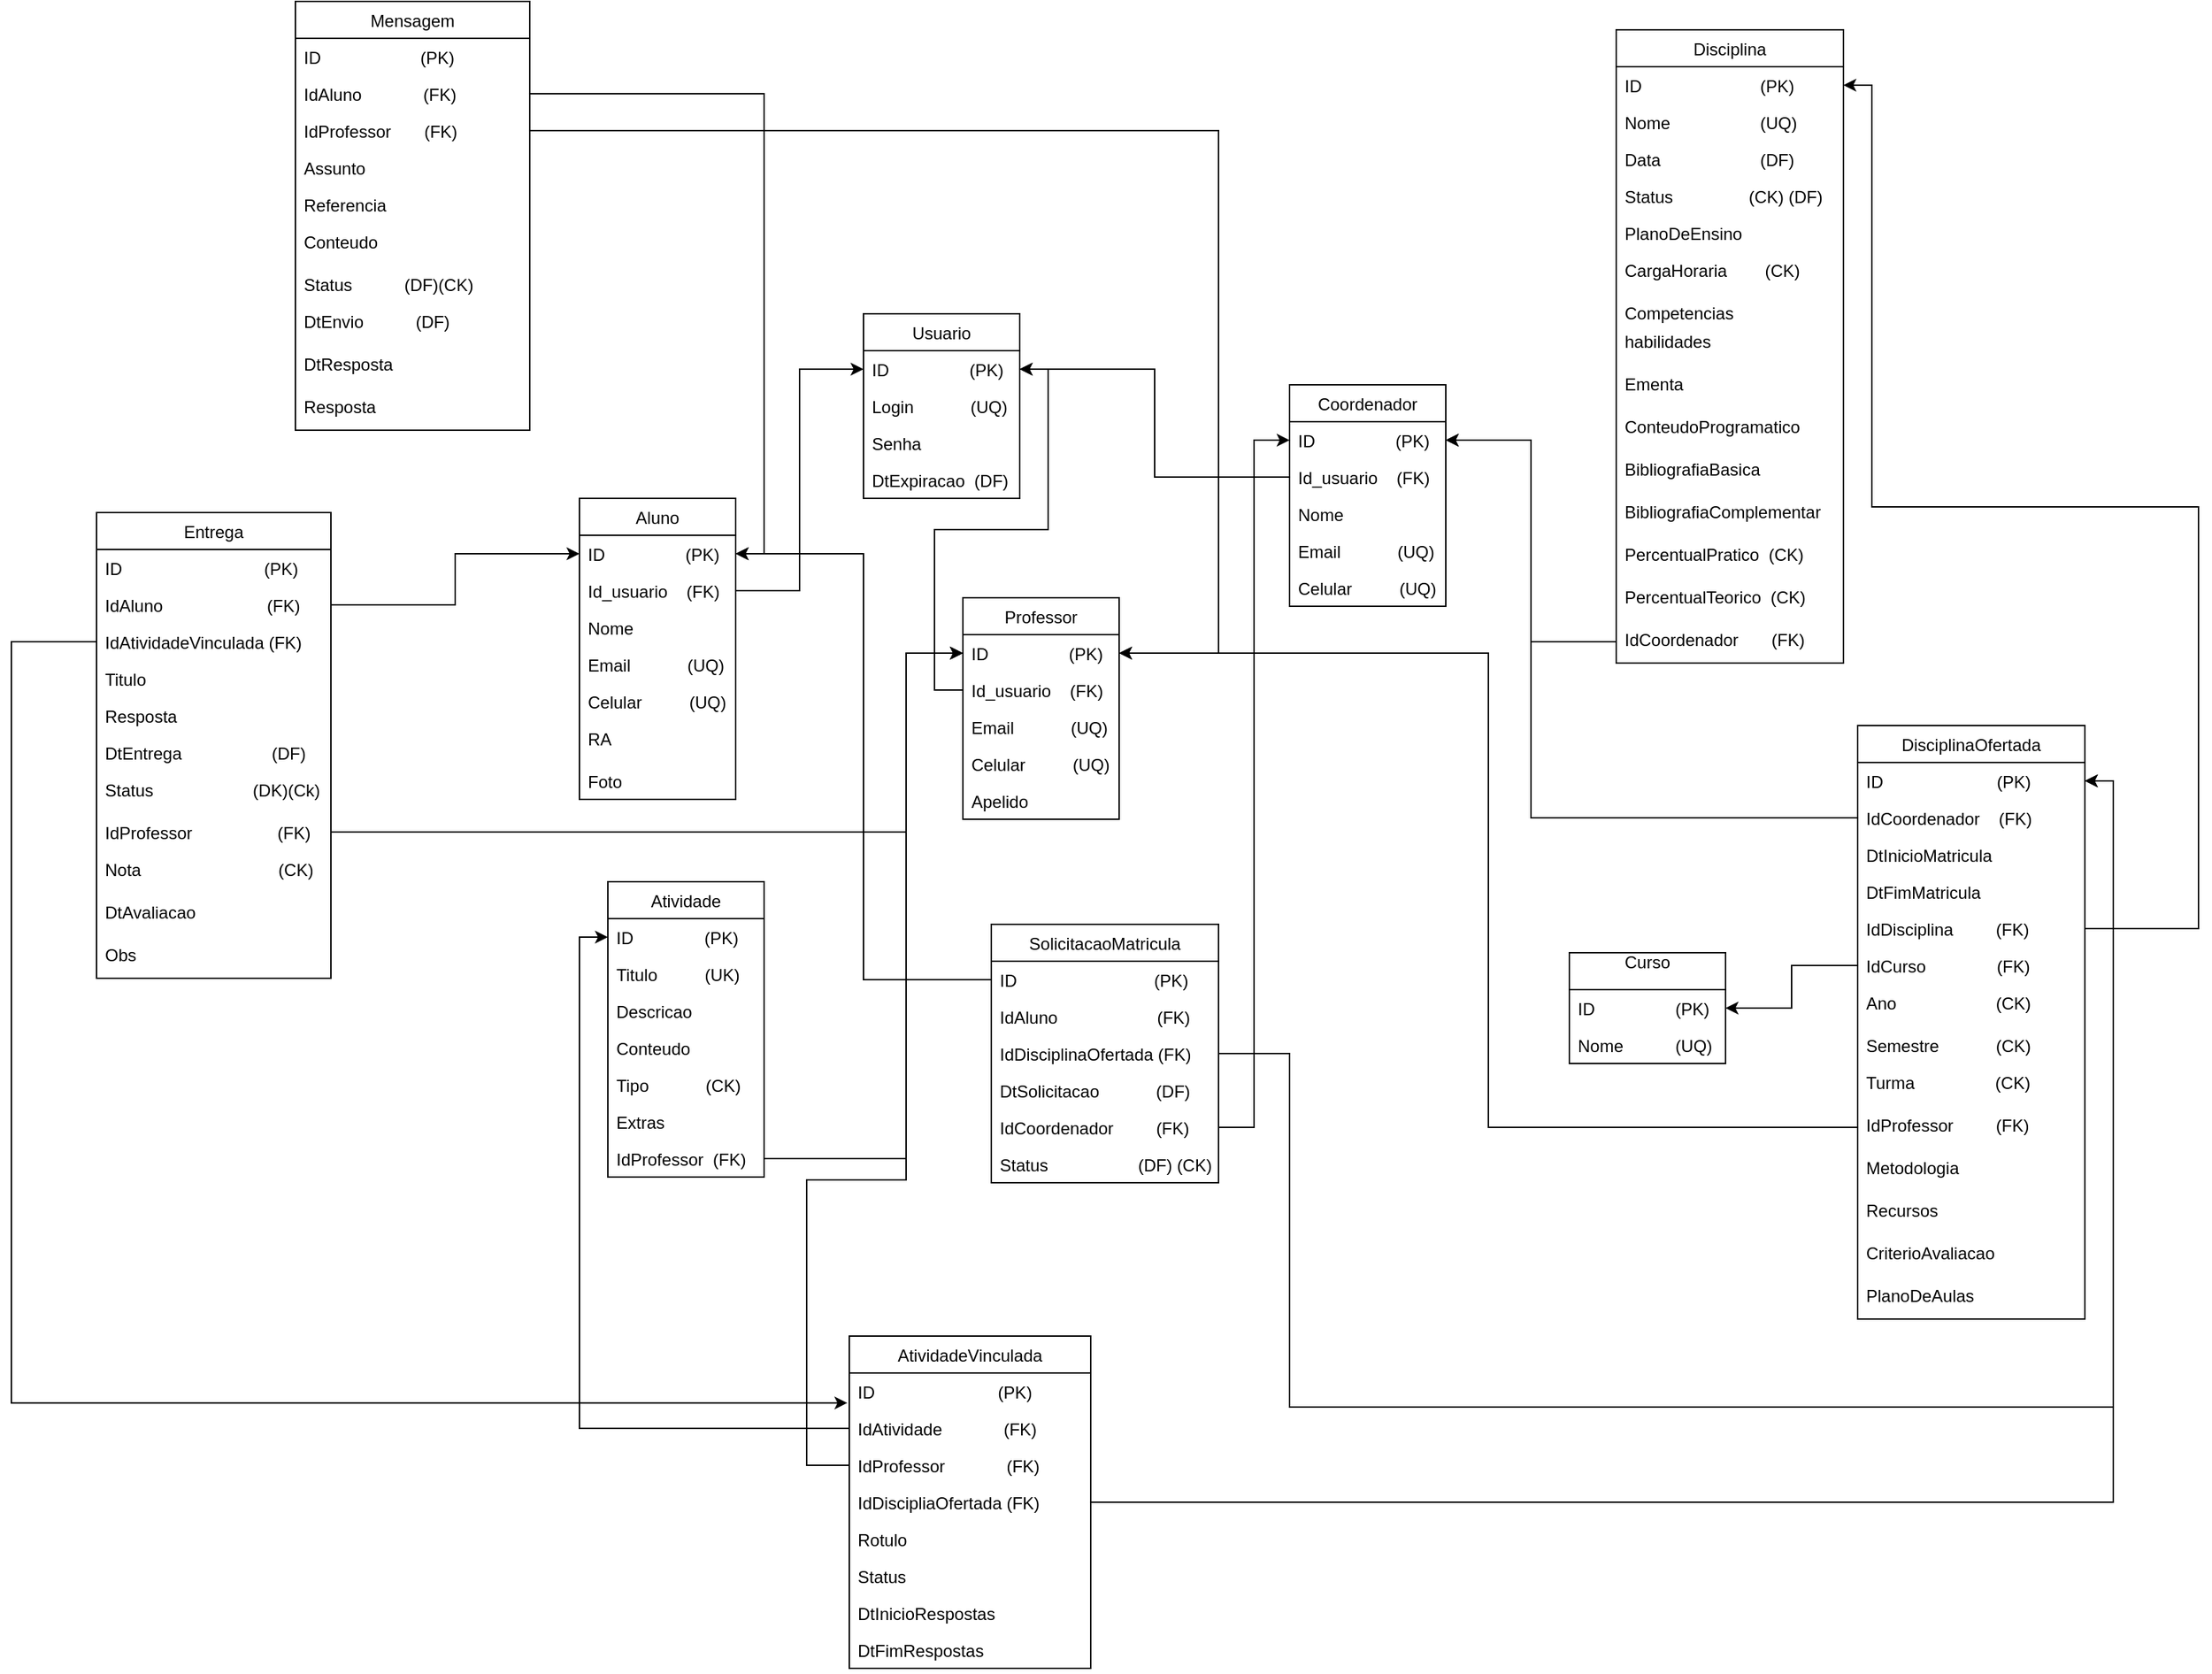 <mxfile version="13.7.5" type="github"><diagram id="BWBoH5i-wbU4Vv_c8Meh" name="Page-1"><mxGraphModel dx="3155" dy="2645" grid="1" gridSize="10" guides="1" tooltips="1" connect="1" arrows="1" fold="1" page="1" pageScale="1" pageWidth="827" pageHeight="1169" math="0" shadow="0"><root><mxCell id="0"/><mxCell id="1" parent="0"/><mxCell id="DKsncBem4d5-PcBCYelQ-1" value="Usuario" style="swimlane;fontStyle=0;childLayout=stackLayout;horizontal=1;startSize=26;fillColor=none;horizontalStack=0;resizeParent=1;resizeParentMax=0;resizeLast=0;collapsible=1;marginBottom=0;" vertex="1" parent="1"><mxGeometry x="220" y="110" width="110" height="130" as="geometry"/></mxCell><mxCell id="DKsncBem4d5-PcBCYelQ-2" value="ID                 (PK)" style="text;strokeColor=none;fillColor=none;align=left;verticalAlign=top;spacingLeft=4;spacingRight=4;overflow=hidden;rotatable=0;points=[[0,0.5],[1,0.5]];portConstraint=eastwest;" vertex="1" parent="DKsncBem4d5-PcBCYelQ-1"><mxGeometry y="26" width="110" height="26" as="geometry"/></mxCell><mxCell id="DKsncBem4d5-PcBCYelQ-3" value="Login            (UQ)" style="text;strokeColor=none;fillColor=none;align=left;verticalAlign=top;spacingLeft=4;spacingRight=4;overflow=hidden;rotatable=0;points=[[0,0.5],[1,0.5]];portConstraint=eastwest;" vertex="1" parent="DKsncBem4d5-PcBCYelQ-1"><mxGeometry y="52" width="110" height="26" as="geometry"/></mxCell><mxCell id="DKsncBem4d5-PcBCYelQ-5" value="Senha" style="text;strokeColor=none;fillColor=none;align=left;verticalAlign=top;spacingLeft=4;spacingRight=4;overflow=hidden;rotatable=0;points=[[0,0.5],[1,0.5]];portConstraint=eastwest;" vertex="1" parent="DKsncBem4d5-PcBCYelQ-1"><mxGeometry y="78" width="110" height="26" as="geometry"/></mxCell><mxCell id="DKsncBem4d5-PcBCYelQ-4" value="DtExpiracao  (DF)" style="text;strokeColor=none;fillColor=none;align=left;verticalAlign=top;spacingLeft=4;spacingRight=4;overflow=hidden;rotatable=0;points=[[0,0.5],[1,0.5]];portConstraint=eastwest;" vertex="1" parent="DKsncBem4d5-PcBCYelQ-1"><mxGeometry y="104" width="110" height="26" as="geometry"/></mxCell><mxCell id="DKsncBem4d5-PcBCYelQ-27" value="Disciplina" style="swimlane;fontStyle=0;childLayout=stackLayout;horizontal=1;startSize=26;fillColor=none;horizontalStack=0;resizeParent=1;resizeParentMax=0;resizeLast=0;collapsible=1;marginBottom=0;" vertex="1" parent="1"><mxGeometry x="750" y="-90" width="160" height="446" as="geometry"/></mxCell><mxCell id="DKsncBem4d5-PcBCYelQ-28" value="ID                         (PK)" style="text;strokeColor=none;fillColor=none;align=left;verticalAlign=top;spacingLeft=4;spacingRight=4;overflow=hidden;rotatable=0;points=[[0,0.5],[1,0.5]];portConstraint=eastwest;" vertex="1" parent="DKsncBem4d5-PcBCYelQ-27"><mxGeometry y="26" width="160" height="26" as="geometry"/></mxCell><mxCell id="DKsncBem4d5-PcBCYelQ-29" value="Nome                   (UQ)" style="text;strokeColor=none;fillColor=none;align=left;verticalAlign=top;spacingLeft=4;spacingRight=4;overflow=hidden;rotatable=0;points=[[0,0.5],[1,0.5]];portConstraint=eastwest;" vertex="1" parent="DKsncBem4d5-PcBCYelQ-27"><mxGeometry y="52" width="160" height="26" as="geometry"/></mxCell><mxCell id="DKsncBem4d5-PcBCYelQ-30" value="Data                     (DF)" style="text;strokeColor=none;fillColor=none;align=left;verticalAlign=top;spacingLeft=4;spacingRight=4;overflow=hidden;rotatable=0;points=[[0,0.5],[1,0.5]];portConstraint=eastwest;" vertex="1" parent="DKsncBem4d5-PcBCYelQ-27"><mxGeometry y="78" width="160" height="26" as="geometry"/></mxCell><mxCell id="DKsncBem4d5-PcBCYelQ-31" value="Status                (CK) (DF)" style="text;strokeColor=none;fillColor=none;align=left;verticalAlign=top;spacingLeft=4;spacingRight=4;overflow=hidden;rotatable=0;points=[[0,0.5],[1,0.5]];portConstraint=eastwest;" vertex="1" parent="DKsncBem4d5-PcBCYelQ-27"><mxGeometry y="104" width="160" height="26" as="geometry"/></mxCell><mxCell id="DKsncBem4d5-PcBCYelQ-32" value="PlanoDeEnsino" style="text;strokeColor=none;fillColor=none;align=left;verticalAlign=top;spacingLeft=4;spacingRight=4;overflow=hidden;rotatable=0;points=[[0,0.5],[1,0.5]];portConstraint=eastwest;" vertex="1" parent="DKsncBem4d5-PcBCYelQ-27"><mxGeometry y="130" width="160" height="26" as="geometry"/></mxCell><mxCell id="DKsncBem4d5-PcBCYelQ-33" value="CargaHoraria        (CK)" style="text;strokeColor=none;fillColor=none;align=left;verticalAlign=top;spacingLeft=4;spacingRight=4;overflow=hidden;rotatable=0;points=[[0,0.5],[1,0.5]];portConstraint=eastwest;" vertex="1" parent="DKsncBem4d5-PcBCYelQ-27"><mxGeometry y="156" width="160" height="30" as="geometry"/></mxCell><mxCell id="DKsncBem4d5-PcBCYelQ-34" value="Competencias" style="text;strokeColor=none;fillColor=none;align=left;verticalAlign=top;spacingLeft=4;spacingRight=4;overflow=hidden;rotatable=0;points=[[0,0.5],[1,0.5]];portConstraint=eastwest;" vertex="1" parent="DKsncBem4d5-PcBCYelQ-27"><mxGeometry y="186" width="160" height="20" as="geometry"/></mxCell><mxCell id="DKsncBem4d5-PcBCYelQ-35" value="habilidades " style="text;strokeColor=none;fillColor=none;align=left;verticalAlign=top;spacingLeft=4;spacingRight=4;overflow=hidden;rotatable=0;points=[[0,0.5],[1,0.5]];portConstraint=eastwest;" vertex="1" parent="DKsncBem4d5-PcBCYelQ-27"><mxGeometry y="206" width="160" height="30" as="geometry"/></mxCell><mxCell id="DKsncBem4d5-PcBCYelQ-36" value="Ementa" style="text;strokeColor=none;fillColor=none;align=left;verticalAlign=top;spacingLeft=4;spacingRight=4;overflow=hidden;rotatable=0;points=[[0,0.5],[1,0.5]];portConstraint=eastwest;" vertex="1" parent="DKsncBem4d5-PcBCYelQ-27"><mxGeometry y="236" width="160" height="30" as="geometry"/></mxCell><mxCell id="DKsncBem4d5-PcBCYelQ-37" value="ConteudoProgramatico" style="text;strokeColor=none;fillColor=none;align=left;verticalAlign=top;spacingLeft=4;spacingRight=4;overflow=hidden;rotatable=0;points=[[0,0.5],[1,0.5]];portConstraint=eastwest;" vertex="1" parent="DKsncBem4d5-PcBCYelQ-27"><mxGeometry y="266" width="160" height="30" as="geometry"/></mxCell><mxCell id="DKsncBem4d5-PcBCYelQ-38" value="BibliografiaBasica" style="text;strokeColor=none;fillColor=none;align=left;verticalAlign=top;spacingLeft=4;spacingRight=4;overflow=hidden;rotatable=0;points=[[0,0.5],[1,0.5]];portConstraint=eastwest;" vertex="1" parent="DKsncBem4d5-PcBCYelQ-27"><mxGeometry y="296" width="160" height="30" as="geometry"/></mxCell><mxCell id="DKsncBem4d5-PcBCYelQ-39" value="BibliografiaComplementar" style="text;strokeColor=none;fillColor=none;align=left;verticalAlign=top;spacingLeft=4;spacingRight=4;overflow=hidden;rotatable=0;points=[[0,0.5],[1,0.5]];portConstraint=eastwest;" vertex="1" parent="DKsncBem4d5-PcBCYelQ-27"><mxGeometry y="326" width="160" height="30" as="geometry"/></mxCell><mxCell id="DKsncBem4d5-PcBCYelQ-40" value="PercentualPratico  (CK)" style="text;strokeColor=none;fillColor=none;align=left;verticalAlign=top;spacingLeft=4;spacingRight=4;overflow=hidden;rotatable=0;points=[[0,0.5],[1,0.5]];portConstraint=eastwest;" vertex="1" parent="DKsncBem4d5-PcBCYelQ-27"><mxGeometry y="356" width="160" height="30" as="geometry"/></mxCell><mxCell id="DKsncBem4d5-PcBCYelQ-41" value="PercentualTeorico  (CK)" style="text;strokeColor=none;fillColor=none;align=left;verticalAlign=top;spacingLeft=4;spacingRight=4;overflow=hidden;rotatable=0;points=[[0,0.5],[1,0.5]];portConstraint=eastwest;" vertex="1" parent="DKsncBem4d5-PcBCYelQ-27"><mxGeometry y="386" width="160" height="30" as="geometry"/></mxCell><mxCell id="DKsncBem4d5-PcBCYelQ-42" value="IdCoordenador       (FK)" style="text;strokeColor=none;fillColor=none;align=left;verticalAlign=top;spacingLeft=4;spacingRight=4;overflow=hidden;rotatable=0;points=[[0,0.5],[1,0.5]];portConstraint=eastwest;" vertex="1" parent="DKsncBem4d5-PcBCYelQ-27"><mxGeometry y="416" width="160" height="30" as="geometry"/></mxCell><mxCell id="DKsncBem4d5-PcBCYelQ-20" value="Professor" style="swimlane;fontStyle=0;childLayout=stackLayout;horizontal=1;startSize=26;fillColor=none;horizontalStack=0;resizeParent=1;resizeParentMax=0;resizeLast=0;collapsible=1;marginBottom=0;" vertex="1" parent="1"><mxGeometry x="290" y="310" width="110" height="156" as="geometry"/></mxCell><mxCell id="DKsncBem4d5-PcBCYelQ-21" value="ID                 (PK)" style="text;strokeColor=none;fillColor=none;align=left;verticalAlign=top;spacingLeft=4;spacingRight=4;overflow=hidden;rotatable=0;points=[[0,0.5],[1,0.5]];portConstraint=eastwest;" vertex="1" parent="DKsncBem4d5-PcBCYelQ-20"><mxGeometry y="26" width="110" height="26" as="geometry"/></mxCell><mxCell id="DKsncBem4d5-PcBCYelQ-22" value="Id_usuario    (FK)" style="text;strokeColor=none;fillColor=none;align=left;verticalAlign=top;spacingLeft=4;spacingRight=4;overflow=hidden;rotatable=0;points=[[0,0.5],[1,0.5]];portConstraint=eastwest;" vertex="1" parent="DKsncBem4d5-PcBCYelQ-20"><mxGeometry y="52" width="110" height="26" as="geometry"/></mxCell><mxCell id="DKsncBem4d5-PcBCYelQ-24" value="Email            (UQ)" style="text;strokeColor=none;fillColor=none;align=left;verticalAlign=top;spacingLeft=4;spacingRight=4;overflow=hidden;rotatable=0;points=[[0,0.5],[1,0.5]];portConstraint=eastwest;" vertex="1" parent="DKsncBem4d5-PcBCYelQ-20"><mxGeometry y="78" width="110" height="26" as="geometry"/></mxCell><mxCell id="DKsncBem4d5-PcBCYelQ-25" value="Celular          (UQ)" style="text;strokeColor=none;fillColor=none;align=left;verticalAlign=top;spacingLeft=4;spacingRight=4;overflow=hidden;rotatable=0;points=[[0,0.5],[1,0.5]];portConstraint=eastwest;" vertex="1" parent="DKsncBem4d5-PcBCYelQ-20"><mxGeometry y="104" width="110" height="26" as="geometry"/></mxCell><mxCell id="DKsncBem4d5-PcBCYelQ-26" value="Apelido" style="text;strokeColor=none;fillColor=none;align=left;verticalAlign=top;spacingLeft=4;spacingRight=4;overflow=hidden;rotatable=0;points=[[0,0.5],[1,0.5]];portConstraint=eastwest;" vertex="1" parent="DKsncBem4d5-PcBCYelQ-20"><mxGeometry y="130" width="110" height="26" as="geometry"/></mxCell><mxCell id="DKsncBem4d5-PcBCYelQ-274" style="edgeStyle=orthogonalEdgeStyle;rounded=0;orthogonalLoop=1;jettySize=auto;html=1;entryX=1;entryY=0.5;entryDx=0;entryDy=0;" edge="1" parent="1" source="DKsncBem4d5-PcBCYelQ-8" target="DKsncBem4d5-PcBCYelQ-2"><mxGeometry relative="1" as="geometry"/></mxCell><mxCell id="DKsncBem4d5-PcBCYelQ-12" value="Aluno" style="swimlane;fontStyle=0;childLayout=stackLayout;horizontal=1;startSize=26;fillColor=none;horizontalStack=0;resizeParent=1;resizeParentMax=0;resizeLast=0;collapsible=1;marginBottom=0;" vertex="1" parent="1"><mxGeometry x="20" y="240" width="110" height="212" as="geometry"/></mxCell><mxCell id="DKsncBem4d5-PcBCYelQ-13" value="ID                 (PK)" style="text;strokeColor=none;fillColor=none;align=left;verticalAlign=top;spacingLeft=4;spacingRight=4;overflow=hidden;rotatable=0;points=[[0,0.5],[1,0.5]];portConstraint=eastwest;" vertex="1" parent="DKsncBem4d5-PcBCYelQ-12"><mxGeometry y="26" width="110" height="26" as="geometry"/></mxCell><mxCell id="DKsncBem4d5-PcBCYelQ-14" value="Id_usuario    (FK)" style="text;strokeColor=none;fillColor=none;align=left;verticalAlign=top;spacingLeft=4;spacingRight=4;overflow=hidden;rotatable=0;points=[[0,0.5],[1,0.5]];portConstraint=eastwest;" vertex="1" parent="DKsncBem4d5-PcBCYelQ-12"><mxGeometry y="52" width="110" height="26" as="geometry"/></mxCell><mxCell id="DKsncBem4d5-PcBCYelQ-15" value="Nome&#10;" style="text;strokeColor=none;fillColor=none;align=left;verticalAlign=top;spacingLeft=4;spacingRight=4;overflow=hidden;rotatable=0;points=[[0,0.5],[1,0.5]];portConstraint=eastwest;" vertex="1" parent="DKsncBem4d5-PcBCYelQ-12"><mxGeometry y="78" width="110" height="26" as="geometry"/></mxCell><mxCell id="DKsncBem4d5-PcBCYelQ-16" value="Email            (UQ)" style="text;strokeColor=none;fillColor=none;align=left;verticalAlign=top;spacingLeft=4;spacingRight=4;overflow=hidden;rotatable=0;points=[[0,0.5],[1,0.5]];portConstraint=eastwest;" vertex="1" parent="DKsncBem4d5-PcBCYelQ-12"><mxGeometry y="104" width="110" height="26" as="geometry"/></mxCell><mxCell id="DKsncBem4d5-PcBCYelQ-17" value="Celular          (UQ)" style="text;strokeColor=none;fillColor=none;align=left;verticalAlign=top;spacingLeft=4;spacingRight=4;overflow=hidden;rotatable=0;points=[[0,0.5],[1,0.5]];portConstraint=eastwest;" vertex="1" parent="DKsncBem4d5-PcBCYelQ-12"><mxGeometry y="130" width="110" height="26" as="geometry"/></mxCell><mxCell id="DKsncBem4d5-PcBCYelQ-19" value="RA" style="text;strokeColor=none;fillColor=none;align=left;verticalAlign=top;spacingLeft=4;spacingRight=4;overflow=hidden;rotatable=0;points=[[0,0.5],[1,0.5]];portConstraint=eastwest;" vertex="1" parent="DKsncBem4d5-PcBCYelQ-12"><mxGeometry y="156" width="110" height="30" as="geometry"/></mxCell><mxCell id="DKsncBem4d5-PcBCYelQ-18" value="Foto" style="text;strokeColor=none;fillColor=none;align=left;verticalAlign=top;spacingLeft=4;spacingRight=4;overflow=hidden;rotatable=0;points=[[0,0.5],[1,0.5]];portConstraint=eastwest;" vertex="1" parent="DKsncBem4d5-PcBCYelQ-12"><mxGeometry y="186" width="110" height="26" as="geometry"/></mxCell><mxCell id="DKsncBem4d5-PcBCYelQ-276" style="edgeStyle=orthogonalEdgeStyle;rounded=0;orthogonalLoop=1;jettySize=auto;html=1;entryX=0;entryY=0.5;entryDx=0;entryDy=0;" edge="1" parent="1" source="DKsncBem4d5-PcBCYelQ-14" target="DKsncBem4d5-PcBCYelQ-2"><mxGeometry relative="1" as="geometry"/></mxCell><mxCell id="DKsncBem4d5-PcBCYelQ-277" style="edgeStyle=orthogonalEdgeStyle;rounded=0;orthogonalLoop=1;jettySize=auto;html=1;entryX=1;entryY=0.5;entryDx=0;entryDy=0;" edge="1" parent="1" source="DKsncBem4d5-PcBCYelQ-22" target="DKsncBem4d5-PcBCYelQ-2"><mxGeometry relative="1" as="geometry"/></mxCell><mxCell id="DKsncBem4d5-PcBCYelQ-278" style="edgeStyle=orthogonalEdgeStyle;rounded=0;orthogonalLoop=1;jettySize=auto;html=1;entryX=1;entryY=0.5;entryDx=0;entryDy=0;" edge="1" parent="1" source="DKsncBem4d5-PcBCYelQ-42" target="DKsncBem4d5-PcBCYelQ-7"><mxGeometry relative="1" as="geometry"/></mxCell><mxCell id="DKsncBem4d5-PcBCYelQ-279" style="edgeStyle=orthogonalEdgeStyle;rounded=0;orthogonalLoop=1;jettySize=auto;html=1;" edge="1" parent="1" source="DKsncBem4d5-PcBCYelQ-45" target="DKsncBem4d5-PcBCYelQ-7"><mxGeometry relative="1" as="geometry"><Array as="points"><mxPoint x="690" y="465"/><mxPoint x="690" y="199"/></Array></mxGeometry></mxCell><mxCell id="DKsncBem4d5-PcBCYelQ-280" style="edgeStyle=orthogonalEdgeStyle;rounded=0;orthogonalLoop=1;jettySize=auto;html=1;entryX=1;entryY=0.5;entryDx=0;entryDy=0;" edge="1" parent="1" source="DKsncBem4d5-PcBCYelQ-47" target="DKsncBem4d5-PcBCYelQ-28"><mxGeometry relative="1" as="geometry"><Array as="points"><mxPoint x="1160" y="543"/><mxPoint x="1160" y="246"/><mxPoint x="930" y="246"/><mxPoint x="930" y="-51"/></Array></mxGeometry></mxCell><mxCell id="DKsncBem4d5-PcBCYelQ-43" value="DisciplinaOfertada" style="swimlane;fontStyle=0;childLayout=stackLayout;horizontal=1;startSize=26;fillColor=none;horizontalStack=0;resizeParent=1;resizeParentMax=0;resizeLast=0;collapsible=1;marginBottom=0;" vertex="1" parent="1"><mxGeometry x="920" y="400" width="160" height="418" as="geometry"/></mxCell><mxCell id="DKsncBem4d5-PcBCYelQ-44" value="ID                        (PK)" style="text;strokeColor=none;fillColor=none;align=left;verticalAlign=top;spacingLeft=4;spacingRight=4;overflow=hidden;rotatable=0;points=[[0,0.5],[1,0.5]];portConstraint=eastwest;" vertex="1" parent="DKsncBem4d5-PcBCYelQ-43"><mxGeometry y="26" width="160" height="26" as="geometry"/></mxCell><mxCell id="DKsncBem4d5-PcBCYelQ-45" value="IdCoordenador    (FK)" style="text;strokeColor=none;fillColor=none;align=left;verticalAlign=top;spacingLeft=4;spacingRight=4;overflow=hidden;rotatable=0;points=[[0,0.5],[1,0.5]];portConstraint=eastwest;" vertex="1" parent="DKsncBem4d5-PcBCYelQ-43"><mxGeometry y="52" width="160" height="26" as="geometry"/></mxCell><mxCell id="DKsncBem4d5-PcBCYelQ-46" value="DtInicioMatricula" style="text;strokeColor=none;fillColor=none;align=left;verticalAlign=top;spacingLeft=4;spacingRight=4;overflow=hidden;rotatable=0;points=[[0,0.5],[1,0.5]];portConstraint=eastwest;" vertex="1" parent="DKsncBem4d5-PcBCYelQ-43"><mxGeometry y="78" width="160" height="26" as="geometry"/></mxCell><mxCell id="DKsncBem4d5-PcBCYelQ-206" value="DtFimMatricula" style="text;strokeColor=none;fillColor=none;align=left;verticalAlign=top;spacingLeft=4;spacingRight=4;overflow=hidden;rotatable=0;points=[[0,0.5],[1,0.5]];portConstraint=eastwest;" vertex="1" parent="DKsncBem4d5-PcBCYelQ-43"><mxGeometry y="104" width="160" height="26" as="geometry"/></mxCell><mxCell id="DKsncBem4d5-PcBCYelQ-47" value="IdDisciplina         (FK)" style="text;strokeColor=none;fillColor=none;align=left;verticalAlign=top;spacingLeft=4;spacingRight=4;overflow=hidden;rotatable=0;points=[[0,0.5],[1,0.5]];portConstraint=eastwest;" vertex="1" parent="DKsncBem4d5-PcBCYelQ-43"><mxGeometry y="130" width="160" height="26" as="geometry"/></mxCell><mxCell id="DKsncBem4d5-PcBCYelQ-48" value="IdCurso               (FK)" style="text;strokeColor=none;fillColor=none;align=left;verticalAlign=top;spacingLeft=4;spacingRight=4;overflow=hidden;rotatable=0;points=[[0,0.5],[1,0.5]];portConstraint=eastwest;" vertex="1" parent="DKsncBem4d5-PcBCYelQ-43"><mxGeometry y="156" width="160" height="26" as="geometry"/></mxCell><mxCell id="DKsncBem4d5-PcBCYelQ-49" value="Ano                     (CK)" style="text;strokeColor=none;fillColor=none;align=left;verticalAlign=top;spacingLeft=4;spacingRight=4;overflow=hidden;rotatable=0;points=[[0,0.5],[1,0.5]];portConstraint=eastwest;" vertex="1" parent="DKsncBem4d5-PcBCYelQ-43"><mxGeometry y="182" width="160" height="30" as="geometry"/></mxCell><mxCell id="DKsncBem4d5-PcBCYelQ-50" value="Semestre            (CK)" style="text;strokeColor=none;fillColor=none;align=left;verticalAlign=top;spacingLeft=4;spacingRight=4;overflow=hidden;rotatable=0;points=[[0,0.5],[1,0.5]];portConstraint=eastwest;" vertex="1" parent="DKsncBem4d5-PcBCYelQ-43"><mxGeometry y="212" width="160" height="26" as="geometry"/></mxCell><mxCell id="DKsncBem4d5-PcBCYelQ-207" value="Turma                 (CK)" style="text;strokeColor=none;fillColor=none;align=left;verticalAlign=top;spacingLeft=4;spacingRight=4;overflow=hidden;rotatable=0;points=[[0,0.5],[1,0.5]];portConstraint=eastwest;" vertex="1" parent="DKsncBem4d5-PcBCYelQ-43"><mxGeometry y="238" width="160" height="30" as="geometry"/></mxCell><mxCell id="DKsncBem4d5-PcBCYelQ-208" value="IdProfessor         (FK)" style="text;strokeColor=none;fillColor=none;align=left;verticalAlign=top;spacingLeft=4;spacingRight=4;overflow=hidden;rotatable=0;points=[[0,0.5],[1,0.5]];portConstraint=eastwest;" vertex="1" parent="DKsncBem4d5-PcBCYelQ-43"><mxGeometry y="268" width="160" height="30" as="geometry"/></mxCell><mxCell id="DKsncBem4d5-PcBCYelQ-209" value="Metodologia" style="text;strokeColor=none;fillColor=none;align=left;verticalAlign=top;spacingLeft=4;spacingRight=4;overflow=hidden;rotatable=0;points=[[0,0.5],[1,0.5]];portConstraint=eastwest;" vertex="1" parent="DKsncBem4d5-PcBCYelQ-43"><mxGeometry y="298" width="160" height="30" as="geometry"/></mxCell><mxCell id="DKsncBem4d5-PcBCYelQ-210" value="Recursos" style="text;strokeColor=none;fillColor=none;align=left;verticalAlign=top;spacingLeft=4;spacingRight=4;overflow=hidden;rotatable=0;points=[[0,0.5],[1,0.5]];portConstraint=eastwest;" vertex="1" parent="DKsncBem4d5-PcBCYelQ-43"><mxGeometry y="328" width="160" height="30" as="geometry"/></mxCell><mxCell id="DKsncBem4d5-PcBCYelQ-211" value="CriterioAvaliacao" style="text;strokeColor=none;fillColor=none;align=left;verticalAlign=top;spacingLeft=4;spacingRight=4;overflow=hidden;rotatable=0;points=[[0,0.5],[1,0.5]];portConstraint=eastwest;" vertex="1" parent="DKsncBem4d5-PcBCYelQ-43"><mxGeometry y="358" width="160" height="30" as="geometry"/></mxCell><mxCell id="DKsncBem4d5-PcBCYelQ-212" value="PlanoDeAulas&#10;" style="text;strokeColor=none;fillColor=none;align=left;verticalAlign=top;spacingLeft=4;spacingRight=4;overflow=hidden;rotatable=0;points=[[0,0.5],[1,0.5]];portConstraint=eastwest;" vertex="1" parent="DKsncBem4d5-PcBCYelQ-43"><mxGeometry y="388" width="160" height="30" as="geometry"/></mxCell><mxCell id="DKsncBem4d5-PcBCYelQ-213" value="Curso&#10;" style="swimlane;fontStyle=0;childLayout=stackLayout;horizontal=1;startSize=26;fillColor=none;horizontalStack=0;resizeParent=1;resizeParentMax=0;resizeLast=0;collapsible=1;marginBottom=0;" vertex="1" parent="1"><mxGeometry x="717" y="560" width="110" height="78" as="geometry"/></mxCell><mxCell id="DKsncBem4d5-PcBCYelQ-214" value="ID                 (PK)" style="text;strokeColor=none;fillColor=none;align=left;verticalAlign=top;spacingLeft=4;spacingRight=4;overflow=hidden;rotatable=0;points=[[0,0.5],[1,0.5]];portConstraint=eastwest;" vertex="1" parent="DKsncBem4d5-PcBCYelQ-213"><mxGeometry y="26" width="110" height="26" as="geometry"/></mxCell><mxCell id="DKsncBem4d5-PcBCYelQ-215" value="Nome           (UQ)" style="text;strokeColor=none;fillColor=none;align=left;verticalAlign=top;spacingLeft=4;spacingRight=4;overflow=hidden;rotatable=0;points=[[0,0.5],[1,0.5]];portConstraint=eastwest;" vertex="1" parent="DKsncBem4d5-PcBCYelQ-213"><mxGeometry y="52" width="110" height="26" as="geometry"/></mxCell><mxCell id="DKsncBem4d5-PcBCYelQ-281" style="edgeStyle=orthogonalEdgeStyle;rounded=0;orthogonalLoop=1;jettySize=auto;html=1;entryX=1;entryY=0.5;entryDx=0;entryDy=0;" edge="1" parent="1" source="DKsncBem4d5-PcBCYelQ-48" target="DKsncBem4d5-PcBCYelQ-213"><mxGeometry relative="1" as="geometry"/></mxCell><mxCell id="DKsncBem4d5-PcBCYelQ-283" style="edgeStyle=orthogonalEdgeStyle;rounded=0;orthogonalLoop=1;jettySize=auto;html=1;entryX=1;entryY=0.5;entryDx=0;entryDy=0;" edge="1" parent="1" source="DKsncBem4d5-PcBCYelQ-208" target="DKsncBem4d5-PcBCYelQ-21"><mxGeometry relative="1" as="geometry"/></mxCell><mxCell id="DKsncBem4d5-PcBCYelQ-6" value="Coordenador" style="swimlane;fontStyle=0;childLayout=stackLayout;horizontal=1;startSize=26;fillColor=none;horizontalStack=0;resizeParent=1;resizeParentMax=0;resizeLast=0;collapsible=1;marginBottom=0;" vertex="1" parent="1"><mxGeometry x="520" y="160" width="110" height="156" as="geometry"/></mxCell><mxCell id="DKsncBem4d5-PcBCYelQ-7" value="ID                 (PK)" style="text;strokeColor=none;fillColor=none;align=left;verticalAlign=top;spacingLeft=4;spacingRight=4;overflow=hidden;rotatable=0;points=[[0,0.5],[1,0.5]];portConstraint=eastwest;" vertex="1" parent="DKsncBem4d5-PcBCYelQ-6"><mxGeometry y="26" width="110" height="26" as="geometry"/></mxCell><mxCell id="DKsncBem4d5-PcBCYelQ-8" value="Id_usuario    (FK)" style="text;strokeColor=none;fillColor=none;align=left;verticalAlign=top;spacingLeft=4;spacingRight=4;overflow=hidden;rotatable=0;points=[[0,0.5],[1,0.5]];portConstraint=eastwest;" vertex="1" parent="DKsncBem4d5-PcBCYelQ-6"><mxGeometry y="52" width="110" height="26" as="geometry"/></mxCell><mxCell id="DKsncBem4d5-PcBCYelQ-9" value="Nome&#10;" style="text;strokeColor=none;fillColor=none;align=left;verticalAlign=top;spacingLeft=4;spacingRight=4;overflow=hidden;rotatable=0;points=[[0,0.5],[1,0.5]];portConstraint=eastwest;" vertex="1" parent="DKsncBem4d5-PcBCYelQ-6"><mxGeometry y="78" width="110" height="26" as="geometry"/></mxCell><mxCell id="DKsncBem4d5-PcBCYelQ-10" value="Email            (UQ)" style="text;strokeColor=none;fillColor=none;align=left;verticalAlign=top;spacingLeft=4;spacingRight=4;overflow=hidden;rotatable=0;points=[[0,0.5],[1,0.5]];portConstraint=eastwest;" vertex="1" parent="DKsncBem4d5-PcBCYelQ-6"><mxGeometry y="104" width="110" height="26" as="geometry"/></mxCell><mxCell id="DKsncBem4d5-PcBCYelQ-11" value="Celular          (UQ)" style="text;strokeColor=none;fillColor=none;align=left;verticalAlign=top;spacingLeft=4;spacingRight=4;overflow=hidden;rotatable=0;points=[[0,0.5],[1,0.5]];portConstraint=eastwest;" vertex="1" parent="DKsncBem4d5-PcBCYelQ-6"><mxGeometry y="130" width="110" height="26" as="geometry"/></mxCell><mxCell id="DKsncBem4d5-PcBCYelQ-218" value="SolicitacaoMatricula" style="swimlane;fontStyle=0;childLayout=stackLayout;horizontal=1;startSize=26;fillColor=none;horizontalStack=0;resizeParent=1;resizeParentMax=0;resizeLast=0;collapsible=1;marginBottom=0;" vertex="1" parent="1"><mxGeometry x="310" y="540" width="160" height="182" as="geometry"/></mxCell><mxCell id="DKsncBem4d5-PcBCYelQ-219" value="ID                             (PK)" style="text;strokeColor=none;fillColor=none;align=left;verticalAlign=top;spacingLeft=4;spacingRight=4;overflow=hidden;rotatable=0;points=[[0,0.5],[1,0.5]];portConstraint=eastwest;" vertex="1" parent="DKsncBem4d5-PcBCYelQ-218"><mxGeometry y="26" width="160" height="26" as="geometry"/></mxCell><mxCell id="DKsncBem4d5-PcBCYelQ-220" value="IdAluno                     (FK)" style="text;strokeColor=none;fillColor=none;align=left;verticalAlign=top;spacingLeft=4;spacingRight=4;overflow=hidden;rotatable=0;points=[[0,0.5],[1,0.5]];portConstraint=eastwest;" vertex="1" parent="DKsncBem4d5-PcBCYelQ-218"><mxGeometry y="52" width="160" height="26" as="geometry"/></mxCell><mxCell id="DKsncBem4d5-PcBCYelQ-224" value="IdDisciplinaOfertada (FK)" style="text;strokeColor=none;fillColor=none;align=left;verticalAlign=top;spacingLeft=4;spacingRight=4;overflow=hidden;rotatable=0;points=[[0,0.5],[1,0.5]];portConstraint=eastwest;" vertex="1" parent="DKsncBem4d5-PcBCYelQ-218"><mxGeometry y="78" width="160" height="26" as="geometry"/></mxCell><mxCell id="DKsncBem4d5-PcBCYelQ-225" value="DtSolicitacao            (DF)" style="text;strokeColor=none;fillColor=none;align=left;verticalAlign=top;spacingLeft=4;spacingRight=4;overflow=hidden;rotatable=0;points=[[0,0.5],[1,0.5]];portConstraint=eastwest;" vertex="1" parent="DKsncBem4d5-PcBCYelQ-218"><mxGeometry y="104" width="160" height="26" as="geometry"/></mxCell><mxCell id="DKsncBem4d5-PcBCYelQ-226" value="IdCoordenador         (FK)" style="text;strokeColor=none;fillColor=none;align=left;verticalAlign=top;spacingLeft=4;spacingRight=4;overflow=hidden;rotatable=0;points=[[0,0.5],[1,0.5]];portConstraint=eastwest;" vertex="1" parent="DKsncBem4d5-PcBCYelQ-218"><mxGeometry y="130" width="160" height="26" as="geometry"/></mxCell><mxCell id="DKsncBem4d5-PcBCYelQ-227" value="Status                   (DF) (CK)" style="text;strokeColor=none;fillColor=none;align=left;verticalAlign=top;spacingLeft=4;spacingRight=4;overflow=hidden;rotatable=0;points=[[0,0.5],[1,0.5]];portConstraint=eastwest;" vertex="1" parent="DKsncBem4d5-PcBCYelQ-218"><mxGeometry y="156" width="160" height="26" as="geometry"/></mxCell><mxCell id="DKsncBem4d5-PcBCYelQ-284" style="edgeStyle=orthogonalEdgeStyle;rounded=0;orthogonalLoop=1;jettySize=auto;html=1;entryX=1;entryY=0.5;entryDx=0;entryDy=0;" edge="1" parent="1" source="DKsncBem4d5-PcBCYelQ-219" target="DKsncBem4d5-PcBCYelQ-13"><mxGeometry relative="1" as="geometry"/></mxCell><mxCell id="DKsncBem4d5-PcBCYelQ-285" style="edgeStyle=orthogonalEdgeStyle;rounded=0;orthogonalLoop=1;jettySize=auto;html=1;entryX=1;entryY=0.5;entryDx=0;entryDy=0;" edge="1" parent="1" source="DKsncBem4d5-PcBCYelQ-224" target="DKsncBem4d5-PcBCYelQ-44"><mxGeometry relative="1" as="geometry"><Array as="points"><mxPoint x="520" y="631"/><mxPoint x="520" y="880"/><mxPoint x="1100" y="880"/><mxPoint x="1100" y="439"/></Array></mxGeometry></mxCell><mxCell id="DKsncBem4d5-PcBCYelQ-286" style="edgeStyle=orthogonalEdgeStyle;rounded=0;orthogonalLoop=1;jettySize=auto;html=1;" edge="1" parent="1" source="DKsncBem4d5-PcBCYelQ-226" target="DKsncBem4d5-PcBCYelQ-7"><mxGeometry relative="1" as="geometry"/></mxCell><mxCell id="DKsncBem4d5-PcBCYelQ-228" value="Atividade" style="swimlane;fontStyle=0;childLayout=stackLayout;horizontal=1;startSize=26;fillColor=none;horizontalStack=0;resizeParent=1;resizeParentMax=0;resizeLast=0;collapsible=1;marginBottom=0;" vertex="1" parent="1"><mxGeometry x="40" y="510" width="110" height="208" as="geometry"/></mxCell><mxCell id="DKsncBem4d5-PcBCYelQ-229" value="ID               (PK)" style="text;strokeColor=none;fillColor=none;align=left;verticalAlign=top;spacingLeft=4;spacingRight=4;overflow=hidden;rotatable=0;points=[[0,0.5],[1,0.5]];portConstraint=eastwest;" vertex="1" parent="DKsncBem4d5-PcBCYelQ-228"><mxGeometry y="26" width="110" height="26" as="geometry"/></mxCell><mxCell id="DKsncBem4d5-PcBCYelQ-230" value="Titulo          (UK)" style="text;strokeColor=none;fillColor=none;align=left;verticalAlign=top;spacingLeft=4;spacingRight=4;overflow=hidden;rotatable=0;points=[[0,0.5],[1,0.5]];portConstraint=eastwest;" vertex="1" parent="DKsncBem4d5-PcBCYelQ-228"><mxGeometry y="52" width="110" height="26" as="geometry"/></mxCell><mxCell id="DKsncBem4d5-PcBCYelQ-231" value="Descricao" style="text;strokeColor=none;fillColor=none;align=left;verticalAlign=top;spacingLeft=4;spacingRight=4;overflow=hidden;rotatable=0;points=[[0,0.5],[1,0.5]];portConstraint=eastwest;" vertex="1" parent="DKsncBem4d5-PcBCYelQ-228"><mxGeometry y="78" width="110" height="26" as="geometry"/></mxCell><mxCell id="DKsncBem4d5-PcBCYelQ-232" value="Conteudo" style="text;strokeColor=none;fillColor=none;align=left;verticalAlign=top;spacingLeft=4;spacingRight=4;overflow=hidden;rotatable=0;points=[[0,0.5],[1,0.5]];portConstraint=eastwest;" vertex="1" parent="DKsncBem4d5-PcBCYelQ-228"><mxGeometry y="104" width="110" height="26" as="geometry"/></mxCell><mxCell id="DKsncBem4d5-PcBCYelQ-233" value="Tipo            (CK)" style="text;strokeColor=none;fillColor=none;align=left;verticalAlign=top;spacingLeft=4;spacingRight=4;overflow=hidden;rotatable=0;points=[[0,0.5],[1,0.5]];portConstraint=eastwest;" vertex="1" parent="DKsncBem4d5-PcBCYelQ-228"><mxGeometry y="130" width="110" height="26" as="geometry"/></mxCell><mxCell id="DKsncBem4d5-PcBCYelQ-234" value="Extras" style="text;strokeColor=none;fillColor=none;align=left;verticalAlign=top;spacingLeft=4;spacingRight=4;overflow=hidden;rotatable=0;points=[[0,0.5],[1,0.5]];portConstraint=eastwest;" vertex="1" parent="DKsncBem4d5-PcBCYelQ-228"><mxGeometry y="156" width="110" height="26" as="geometry"/></mxCell><mxCell id="DKsncBem4d5-PcBCYelQ-235" value="IdProfessor  (FK)    " style="text;strokeColor=none;fillColor=none;align=left;verticalAlign=top;spacingLeft=4;spacingRight=4;overflow=hidden;rotatable=0;points=[[0,0.5],[1,0.5]];portConstraint=eastwest;" vertex="1" parent="DKsncBem4d5-PcBCYelQ-228"><mxGeometry y="182" width="110" height="26" as="geometry"/></mxCell><mxCell id="DKsncBem4d5-PcBCYelQ-287" style="edgeStyle=orthogonalEdgeStyle;rounded=0;orthogonalLoop=1;jettySize=auto;html=1;entryX=0;entryY=0.5;entryDx=0;entryDy=0;" edge="1" parent="1" source="DKsncBem4d5-PcBCYelQ-235" target="DKsncBem4d5-PcBCYelQ-21"><mxGeometry relative="1" as="geometry"><Array as="points"><mxPoint x="250" y="705"/><mxPoint x="250" y="349"/></Array></mxGeometry></mxCell><mxCell id="DKsncBem4d5-PcBCYelQ-236" value="AtividadeVinculada" style="swimlane;fontStyle=0;childLayout=stackLayout;horizontal=1;startSize=26;fillColor=none;horizontalStack=0;resizeParent=1;resizeParentMax=0;resizeLast=0;collapsible=1;marginBottom=0;" vertex="1" parent="1"><mxGeometry x="210" y="830" width="170" height="234" as="geometry"/></mxCell><mxCell id="DKsncBem4d5-PcBCYelQ-237" value="ID                          (PK)" style="text;strokeColor=none;fillColor=none;align=left;verticalAlign=top;spacingLeft=4;spacingRight=4;overflow=hidden;rotatable=0;points=[[0,0.5],[1,0.5]];portConstraint=eastwest;" vertex="1" parent="DKsncBem4d5-PcBCYelQ-236"><mxGeometry y="26" width="170" height="26" as="geometry"/></mxCell><mxCell id="DKsncBem4d5-PcBCYelQ-238" value="IdAtividade             (FK)" style="text;strokeColor=none;fillColor=none;align=left;verticalAlign=top;spacingLeft=4;spacingRight=4;overflow=hidden;rotatable=0;points=[[0,0.5],[1,0.5]];portConstraint=eastwest;" vertex="1" parent="DKsncBem4d5-PcBCYelQ-236"><mxGeometry y="52" width="170" height="26" as="geometry"/></mxCell><mxCell id="DKsncBem4d5-PcBCYelQ-239" value="IdProfessor             (FK) " style="text;strokeColor=none;fillColor=none;align=left;verticalAlign=top;spacingLeft=4;spacingRight=4;overflow=hidden;rotatable=0;points=[[0,0.5],[1,0.5]];portConstraint=eastwest;" vertex="1" parent="DKsncBem4d5-PcBCYelQ-236"><mxGeometry y="78" width="170" height="26" as="geometry"/></mxCell><mxCell id="DKsncBem4d5-PcBCYelQ-240" value="IdDiscipliaOfertada (FK)" style="text;strokeColor=none;fillColor=none;align=left;verticalAlign=top;spacingLeft=4;spacingRight=4;overflow=hidden;rotatable=0;points=[[0,0.5],[1,0.5]];portConstraint=eastwest;" vertex="1" parent="DKsncBem4d5-PcBCYelQ-236"><mxGeometry y="104" width="170" height="26" as="geometry"/></mxCell><mxCell id="DKsncBem4d5-PcBCYelQ-241" value="Rotulo" style="text;strokeColor=none;fillColor=none;align=left;verticalAlign=top;spacingLeft=4;spacingRight=4;overflow=hidden;rotatable=0;points=[[0,0.5],[1,0.5]];portConstraint=eastwest;" vertex="1" parent="DKsncBem4d5-PcBCYelQ-236"><mxGeometry y="130" width="170" height="26" as="geometry"/></mxCell><mxCell id="DKsncBem4d5-PcBCYelQ-242" value="Status" style="text;strokeColor=none;fillColor=none;align=left;verticalAlign=top;spacingLeft=4;spacingRight=4;overflow=hidden;rotatable=0;points=[[0,0.5],[1,0.5]];portConstraint=eastwest;" vertex="1" parent="DKsncBem4d5-PcBCYelQ-236"><mxGeometry y="156" width="170" height="26" as="geometry"/></mxCell><mxCell id="DKsncBem4d5-PcBCYelQ-243" value="DtInicioRespostas" style="text;strokeColor=none;fillColor=none;align=left;verticalAlign=top;spacingLeft=4;spacingRight=4;overflow=hidden;rotatable=0;points=[[0,0.5],[1,0.5]];portConstraint=eastwest;" vertex="1" parent="DKsncBem4d5-PcBCYelQ-236"><mxGeometry y="182" width="170" height="26" as="geometry"/></mxCell><mxCell id="DKsncBem4d5-PcBCYelQ-244" value="DtFimRespostas" style="text;strokeColor=none;fillColor=none;align=left;verticalAlign=top;spacingLeft=4;spacingRight=4;overflow=hidden;rotatable=0;points=[[0,0.5],[1,0.5]];portConstraint=eastwest;" vertex="1" parent="DKsncBem4d5-PcBCYelQ-236"><mxGeometry y="208" width="170" height="26" as="geometry"/></mxCell><mxCell id="DKsncBem4d5-PcBCYelQ-289" style="edgeStyle=orthogonalEdgeStyle;rounded=0;orthogonalLoop=1;jettySize=auto;html=1;entryX=0;entryY=0.5;entryDx=0;entryDy=0;" edge="1" parent="1" source="DKsncBem4d5-PcBCYelQ-238" target="DKsncBem4d5-PcBCYelQ-229"><mxGeometry relative="1" as="geometry"/></mxCell><mxCell id="DKsncBem4d5-PcBCYelQ-290" style="edgeStyle=orthogonalEdgeStyle;rounded=0;orthogonalLoop=1;jettySize=auto;html=1;" edge="1" parent="1" source="DKsncBem4d5-PcBCYelQ-239" target="DKsncBem4d5-PcBCYelQ-21"><mxGeometry relative="1" as="geometry"><Array as="points"><mxPoint x="180" y="921"/><mxPoint x="180" y="720"/><mxPoint x="250" y="720"/><mxPoint x="250" y="349"/></Array></mxGeometry></mxCell><mxCell id="DKsncBem4d5-PcBCYelQ-291" style="edgeStyle=orthogonalEdgeStyle;rounded=0;orthogonalLoop=1;jettySize=auto;html=1;entryX=1;entryY=0.5;entryDx=0;entryDy=0;" edge="1" parent="1" source="DKsncBem4d5-PcBCYelQ-240" target="DKsncBem4d5-PcBCYelQ-44"><mxGeometry relative="1" as="geometry"/></mxCell><mxCell id="DKsncBem4d5-PcBCYelQ-292" style="edgeStyle=orthogonalEdgeStyle;rounded=0;orthogonalLoop=1;jettySize=auto;html=1;entryX=0;entryY=0.5;entryDx=0;entryDy=0;" edge="1" parent="1" source="DKsncBem4d5-PcBCYelQ-247" target="DKsncBem4d5-PcBCYelQ-13"><mxGeometry relative="1" as="geometry"/></mxCell><mxCell id="DKsncBem4d5-PcBCYelQ-293" style="edgeStyle=orthogonalEdgeStyle;rounded=0;orthogonalLoop=1;jettySize=auto;html=1;entryX=-0.008;entryY=0.812;entryDx=0;entryDy=0;entryPerimeter=0;" edge="1" parent="1" source="DKsncBem4d5-PcBCYelQ-248" target="DKsncBem4d5-PcBCYelQ-237"><mxGeometry relative="1" as="geometry"><Array as="points"><mxPoint x="-380" y="341"/><mxPoint x="-380" y="877"/></Array></mxGeometry></mxCell><mxCell id="DKsncBem4d5-PcBCYelQ-294" style="edgeStyle=orthogonalEdgeStyle;rounded=0;orthogonalLoop=1;jettySize=auto;html=1;entryX=0;entryY=0.5;entryDx=0;entryDy=0;" edge="1" parent="1" source="DKsncBem4d5-PcBCYelQ-253" target="DKsncBem4d5-PcBCYelQ-21"><mxGeometry relative="1" as="geometry"><Array as="points"><mxPoint x="250" y="475"/><mxPoint x="250" y="349"/></Array></mxGeometry></mxCell><mxCell id="DKsncBem4d5-PcBCYelQ-245" value="Entrega" style="swimlane;fontStyle=0;childLayout=stackLayout;horizontal=1;startSize=26;fillColor=none;horizontalStack=0;resizeParent=1;resizeParentMax=0;resizeLast=0;collapsible=1;marginBottom=0;" vertex="1" parent="1"><mxGeometry x="-320" y="250" width="165" height="328" as="geometry"/></mxCell><mxCell id="DKsncBem4d5-PcBCYelQ-246" value="ID                              (PK)" style="text;strokeColor=none;fillColor=none;align=left;verticalAlign=top;spacingLeft=4;spacingRight=4;overflow=hidden;rotatable=0;points=[[0,0.5],[1,0.5]];portConstraint=eastwest;" vertex="1" parent="DKsncBem4d5-PcBCYelQ-245"><mxGeometry y="26" width="165" height="26" as="geometry"/></mxCell><mxCell id="DKsncBem4d5-PcBCYelQ-247" value="IdAluno                      (FK)" style="text;strokeColor=none;fillColor=none;align=left;verticalAlign=top;spacingLeft=4;spacingRight=4;overflow=hidden;rotatable=0;points=[[0,0.5],[1,0.5]];portConstraint=eastwest;" vertex="1" parent="DKsncBem4d5-PcBCYelQ-245"><mxGeometry y="52" width="165" height="26" as="geometry"/></mxCell><mxCell id="DKsncBem4d5-PcBCYelQ-248" value="IdAtividadeVinculada (FK)" style="text;strokeColor=none;fillColor=none;align=left;verticalAlign=top;spacingLeft=4;spacingRight=4;overflow=hidden;rotatable=0;points=[[0,0.5],[1,0.5]];portConstraint=eastwest;" vertex="1" parent="DKsncBem4d5-PcBCYelQ-245"><mxGeometry y="78" width="165" height="26" as="geometry"/></mxCell><mxCell id="DKsncBem4d5-PcBCYelQ-249" value="Titulo" style="text;strokeColor=none;fillColor=none;align=left;verticalAlign=top;spacingLeft=4;spacingRight=4;overflow=hidden;rotatable=0;points=[[0,0.5],[1,0.5]];portConstraint=eastwest;" vertex="1" parent="DKsncBem4d5-PcBCYelQ-245"><mxGeometry y="104" width="165" height="26" as="geometry"/></mxCell><mxCell id="DKsncBem4d5-PcBCYelQ-250" value="Resposta" style="text;strokeColor=none;fillColor=none;align=left;verticalAlign=top;spacingLeft=4;spacingRight=4;overflow=hidden;rotatable=0;points=[[0,0.5],[1,0.5]];portConstraint=eastwest;" vertex="1" parent="DKsncBem4d5-PcBCYelQ-245"><mxGeometry y="130" width="165" height="26" as="geometry"/></mxCell><mxCell id="DKsncBem4d5-PcBCYelQ-251" value="DtEntrega                   (DF)" style="text;strokeColor=none;fillColor=none;align=left;verticalAlign=top;spacingLeft=4;spacingRight=4;overflow=hidden;rotatable=0;points=[[0,0.5],[1,0.5]];portConstraint=eastwest;" vertex="1" parent="DKsncBem4d5-PcBCYelQ-245"><mxGeometry y="156" width="165" height="26" as="geometry"/></mxCell><mxCell id="DKsncBem4d5-PcBCYelQ-252" value="Status                     (DK)(Ck)" style="text;strokeColor=none;fillColor=none;align=left;verticalAlign=top;spacingLeft=4;spacingRight=4;overflow=hidden;rotatable=0;points=[[0,0.5],[1,0.5]];portConstraint=eastwest;" vertex="1" parent="DKsncBem4d5-PcBCYelQ-245"><mxGeometry y="182" width="165" height="30" as="geometry"/></mxCell><mxCell id="DKsncBem4d5-PcBCYelQ-253" value="IdProfessor                  (FK)" style="text;strokeColor=none;fillColor=none;align=left;verticalAlign=top;spacingLeft=4;spacingRight=4;overflow=hidden;rotatable=0;points=[[0,0.5],[1,0.5]];portConstraint=eastwest;" vertex="1" parent="DKsncBem4d5-PcBCYelQ-245"><mxGeometry y="212" width="165" height="26" as="geometry"/></mxCell><mxCell id="DKsncBem4d5-PcBCYelQ-254" value="Nota                             (CK)" style="text;strokeColor=none;fillColor=none;align=left;verticalAlign=top;spacingLeft=4;spacingRight=4;overflow=hidden;rotatable=0;points=[[0,0.5],[1,0.5]];portConstraint=eastwest;" vertex="1" parent="DKsncBem4d5-PcBCYelQ-245"><mxGeometry y="238" width="165" height="30" as="geometry"/></mxCell><mxCell id="DKsncBem4d5-PcBCYelQ-255" value="DtAvaliacao" style="text;strokeColor=none;fillColor=none;align=left;verticalAlign=top;spacingLeft=4;spacingRight=4;overflow=hidden;rotatable=0;points=[[0,0.5],[1,0.5]];portConstraint=eastwest;" vertex="1" parent="DKsncBem4d5-PcBCYelQ-245"><mxGeometry y="268" width="165" height="30" as="geometry"/></mxCell><mxCell id="DKsncBem4d5-PcBCYelQ-256" value="Obs" style="text;strokeColor=none;fillColor=none;align=left;verticalAlign=top;spacingLeft=4;spacingRight=4;overflow=hidden;rotatable=0;points=[[0,0.5],[1,0.5]];portConstraint=eastwest;" vertex="1" parent="DKsncBem4d5-PcBCYelQ-245"><mxGeometry y="298" width="165" height="30" as="geometry"/></mxCell><mxCell id="DKsncBem4d5-PcBCYelQ-261" value="Mensagem" style="swimlane;fontStyle=0;childLayout=stackLayout;horizontal=1;startSize=26;fillColor=none;horizontalStack=0;resizeParent=1;resizeParentMax=0;resizeLast=0;collapsible=1;marginBottom=0;" vertex="1" parent="1"><mxGeometry x="-180" y="-110" width="165" height="302" as="geometry"/></mxCell><mxCell id="DKsncBem4d5-PcBCYelQ-262" value="ID                     (PK)" style="text;strokeColor=none;fillColor=none;align=left;verticalAlign=top;spacingLeft=4;spacingRight=4;overflow=hidden;rotatable=0;points=[[0,0.5],[1,0.5]];portConstraint=eastwest;" vertex="1" parent="DKsncBem4d5-PcBCYelQ-261"><mxGeometry y="26" width="165" height="26" as="geometry"/></mxCell><mxCell id="DKsncBem4d5-PcBCYelQ-263" value="IdAluno             (FK)" style="text;strokeColor=none;fillColor=none;align=left;verticalAlign=top;spacingLeft=4;spacingRight=4;overflow=hidden;rotatable=0;points=[[0,0.5],[1,0.5]];portConstraint=eastwest;" vertex="1" parent="DKsncBem4d5-PcBCYelQ-261"><mxGeometry y="52" width="165" height="26" as="geometry"/></mxCell><mxCell id="DKsncBem4d5-PcBCYelQ-264" value="IdProfessor       (FK)" style="text;strokeColor=none;fillColor=none;align=left;verticalAlign=top;spacingLeft=4;spacingRight=4;overflow=hidden;rotatable=0;points=[[0,0.5],[1,0.5]];portConstraint=eastwest;" vertex="1" parent="DKsncBem4d5-PcBCYelQ-261"><mxGeometry y="78" width="165" height="26" as="geometry"/></mxCell><mxCell id="DKsncBem4d5-PcBCYelQ-266" value="Assunto" style="text;strokeColor=none;fillColor=none;align=left;verticalAlign=top;spacingLeft=4;spacingRight=4;overflow=hidden;rotatable=0;points=[[0,0.5],[1,0.5]];portConstraint=eastwest;" vertex="1" parent="DKsncBem4d5-PcBCYelQ-261"><mxGeometry y="104" width="165" height="26" as="geometry"/></mxCell><mxCell id="DKsncBem4d5-PcBCYelQ-267" value="Referencia" style="text;strokeColor=none;fillColor=none;align=left;verticalAlign=top;spacingLeft=4;spacingRight=4;overflow=hidden;rotatable=0;points=[[0,0.5],[1,0.5]];portConstraint=eastwest;" vertex="1" parent="DKsncBem4d5-PcBCYelQ-261"><mxGeometry y="130" width="165" height="26" as="geometry"/></mxCell><mxCell id="DKsncBem4d5-PcBCYelQ-268" value="Conteudo" style="text;strokeColor=none;fillColor=none;align=left;verticalAlign=top;spacingLeft=4;spacingRight=4;overflow=hidden;rotatable=0;points=[[0,0.5],[1,0.5]];portConstraint=eastwest;" vertex="1" parent="DKsncBem4d5-PcBCYelQ-261"><mxGeometry y="156" width="165" height="30" as="geometry"/></mxCell><mxCell id="DKsncBem4d5-PcBCYelQ-269" value="Status           (DF)(CK)" style="text;strokeColor=none;fillColor=none;align=left;verticalAlign=top;spacingLeft=4;spacingRight=4;overflow=hidden;rotatable=0;points=[[0,0.5],[1,0.5]];portConstraint=eastwest;" vertex="1" parent="DKsncBem4d5-PcBCYelQ-261"><mxGeometry y="186" width="165" height="26" as="geometry"/></mxCell><mxCell id="DKsncBem4d5-PcBCYelQ-270" value="DtEnvio           (DF)" style="text;strokeColor=none;fillColor=none;align=left;verticalAlign=top;spacingLeft=4;spacingRight=4;overflow=hidden;rotatable=0;points=[[0,0.5],[1,0.5]];portConstraint=eastwest;" vertex="1" parent="DKsncBem4d5-PcBCYelQ-261"><mxGeometry y="212" width="165" height="30" as="geometry"/></mxCell><mxCell id="DKsncBem4d5-PcBCYelQ-271" value="DtResposta" style="text;strokeColor=none;fillColor=none;align=left;verticalAlign=top;spacingLeft=4;spacingRight=4;overflow=hidden;rotatable=0;points=[[0,0.5],[1,0.5]];portConstraint=eastwest;" vertex="1" parent="DKsncBem4d5-PcBCYelQ-261"><mxGeometry y="242" width="165" height="30" as="geometry"/></mxCell><mxCell id="DKsncBem4d5-PcBCYelQ-272" value="Resposta" style="text;strokeColor=none;fillColor=none;align=left;verticalAlign=top;spacingLeft=4;spacingRight=4;overflow=hidden;rotatable=0;points=[[0,0.5],[1,0.5]];portConstraint=eastwest;" vertex="1" parent="DKsncBem4d5-PcBCYelQ-261"><mxGeometry y="272" width="165" height="30" as="geometry"/></mxCell><mxCell id="DKsncBem4d5-PcBCYelQ-295" style="edgeStyle=orthogonalEdgeStyle;rounded=0;orthogonalLoop=1;jettySize=auto;html=1;exitX=1;exitY=0.5;exitDx=0;exitDy=0;entryX=1;entryY=0.5;entryDx=0;entryDy=0;" edge="1" parent="1" source="DKsncBem4d5-PcBCYelQ-263" target="DKsncBem4d5-PcBCYelQ-13"><mxGeometry relative="1" as="geometry"/></mxCell><mxCell id="DKsncBem4d5-PcBCYelQ-296" style="edgeStyle=orthogonalEdgeStyle;rounded=0;orthogonalLoop=1;jettySize=auto;html=1;exitX=1;exitY=0.5;exitDx=0;exitDy=0;entryX=1;entryY=0.5;entryDx=0;entryDy=0;" edge="1" parent="1" source="DKsncBem4d5-PcBCYelQ-264" target="DKsncBem4d5-PcBCYelQ-21"><mxGeometry relative="1" as="geometry"><Array as="points"><mxPoint x="470" y="-19"/><mxPoint x="470" y="349"/></Array></mxGeometry></mxCell></root></mxGraphModel></diagram></mxfile>